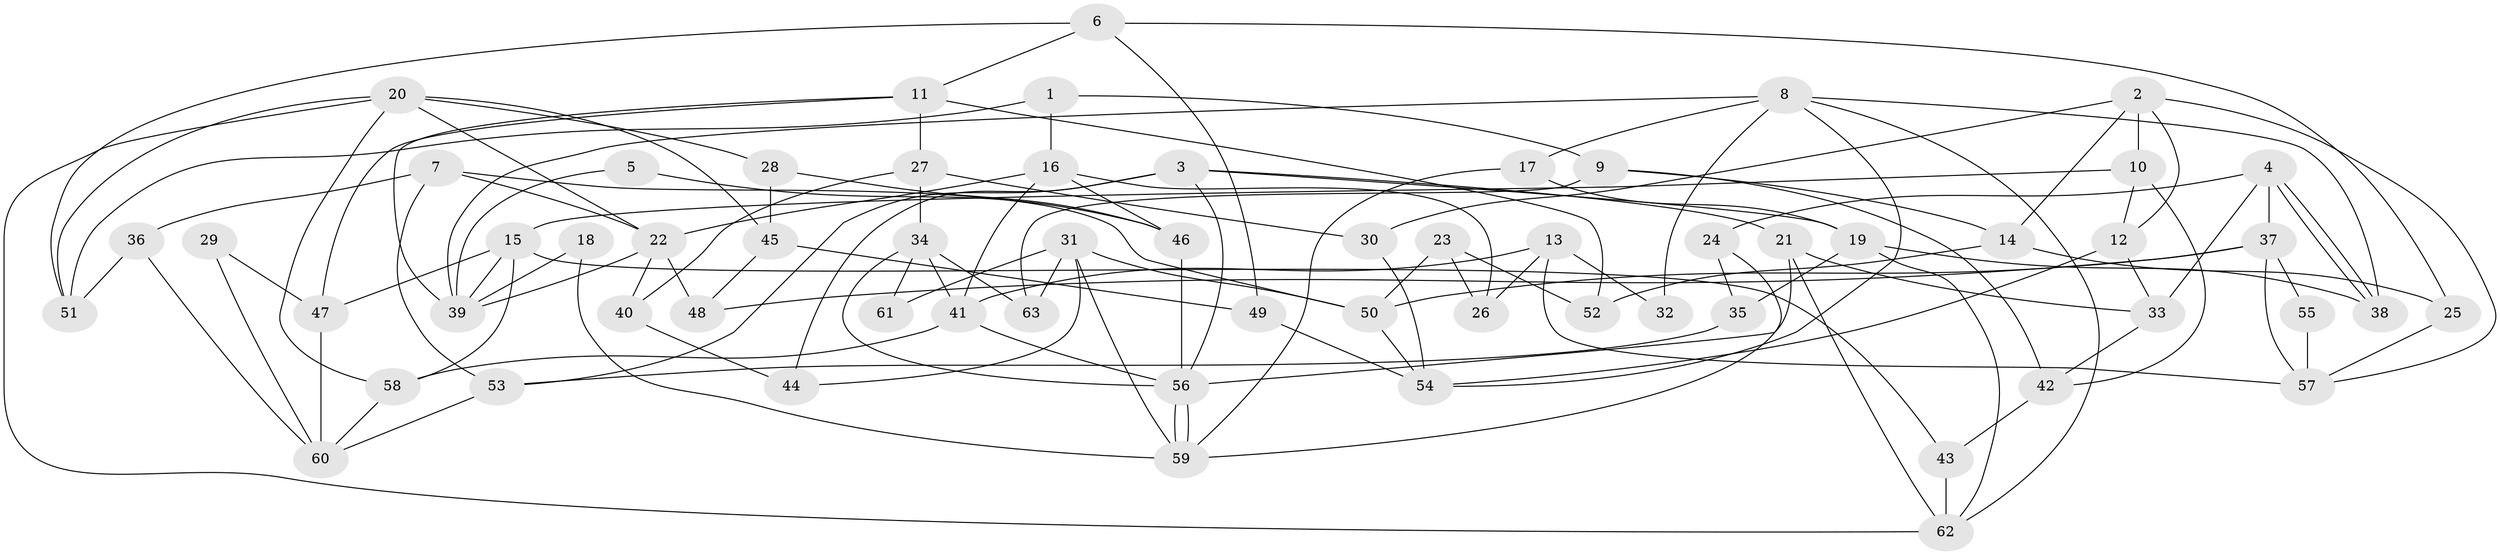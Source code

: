 // Generated by graph-tools (version 1.1) at 2025/50/03/09/25 03:50:08]
// undirected, 63 vertices, 126 edges
graph export_dot {
graph [start="1"]
  node [color=gray90,style=filled];
  1;
  2;
  3;
  4;
  5;
  6;
  7;
  8;
  9;
  10;
  11;
  12;
  13;
  14;
  15;
  16;
  17;
  18;
  19;
  20;
  21;
  22;
  23;
  24;
  25;
  26;
  27;
  28;
  29;
  30;
  31;
  32;
  33;
  34;
  35;
  36;
  37;
  38;
  39;
  40;
  41;
  42;
  43;
  44;
  45;
  46;
  47;
  48;
  49;
  50;
  51;
  52;
  53;
  54;
  55;
  56;
  57;
  58;
  59;
  60;
  61;
  62;
  63;
  1 -- 9;
  1 -- 16;
  1 -- 51;
  2 -- 12;
  2 -- 10;
  2 -- 14;
  2 -- 30;
  2 -- 57;
  3 -- 19;
  3 -- 56;
  3 -- 21;
  3 -- 44;
  3 -- 53;
  4 -- 38;
  4 -- 38;
  4 -- 33;
  4 -- 24;
  4 -- 37;
  5 -- 39;
  5 -- 46;
  6 -- 25;
  6 -- 51;
  6 -- 11;
  6 -- 49;
  7 -- 36;
  7 -- 53;
  7 -- 22;
  7 -- 50;
  8 -- 38;
  8 -- 39;
  8 -- 17;
  8 -- 32;
  8 -- 54;
  8 -- 62;
  9 -- 14;
  9 -- 63;
  9 -- 42;
  10 -- 15;
  10 -- 42;
  10 -- 12;
  11 -- 27;
  11 -- 39;
  11 -- 47;
  11 -- 52;
  12 -- 54;
  12 -- 33;
  13 -- 41;
  13 -- 57;
  13 -- 26;
  13 -- 32;
  14 -- 52;
  14 -- 25;
  15 -- 39;
  15 -- 43;
  15 -- 47;
  15 -- 58;
  16 -- 22;
  16 -- 41;
  16 -- 26;
  16 -- 46;
  17 -- 59;
  17 -- 19;
  18 -- 39;
  18 -- 59;
  19 -- 62;
  19 -- 35;
  19 -- 38;
  20 -- 45;
  20 -- 58;
  20 -- 22;
  20 -- 28;
  20 -- 51;
  20 -- 62;
  21 -- 62;
  21 -- 33;
  21 -- 56;
  22 -- 39;
  22 -- 40;
  22 -- 48;
  23 -- 26;
  23 -- 50;
  23 -- 52;
  24 -- 59;
  24 -- 35;
  25 -- 57;
  27 -- 30;
  27 -- 34;
  27 -- 40;
  28 -- 46;
  28 -- 45;
  29 -- 47;
  29 -- 60;
  30 -- 54;
  31 -- 50;
  31 -- 44;
  31 -- 59;
  31 -- 61;
  31 -- 63;
  33 -- 42;
  34 -- 41;
  34 -- 56;
  34 -- 61;
  34 -- 63;
  35 -- 53;
  36 -- 60;
  36 -- 51;
  37 -- 48;
  37 -- 50;
  37 -- 55;
  37 -- 57;
  40 -- 44;
  41 -- 56;
  41 -- 58;
  42 -- 43;
  43 -- 62;
  45 -- 49;
  45 -- 48;
  46 -- 56;
  47 -- 60;
  49 -- 54;
  50 -- 54;
  53 -- 60;
  55 -- 57;
  56 -- 59;
  56 -- 59;
  58 -- 60;
}
